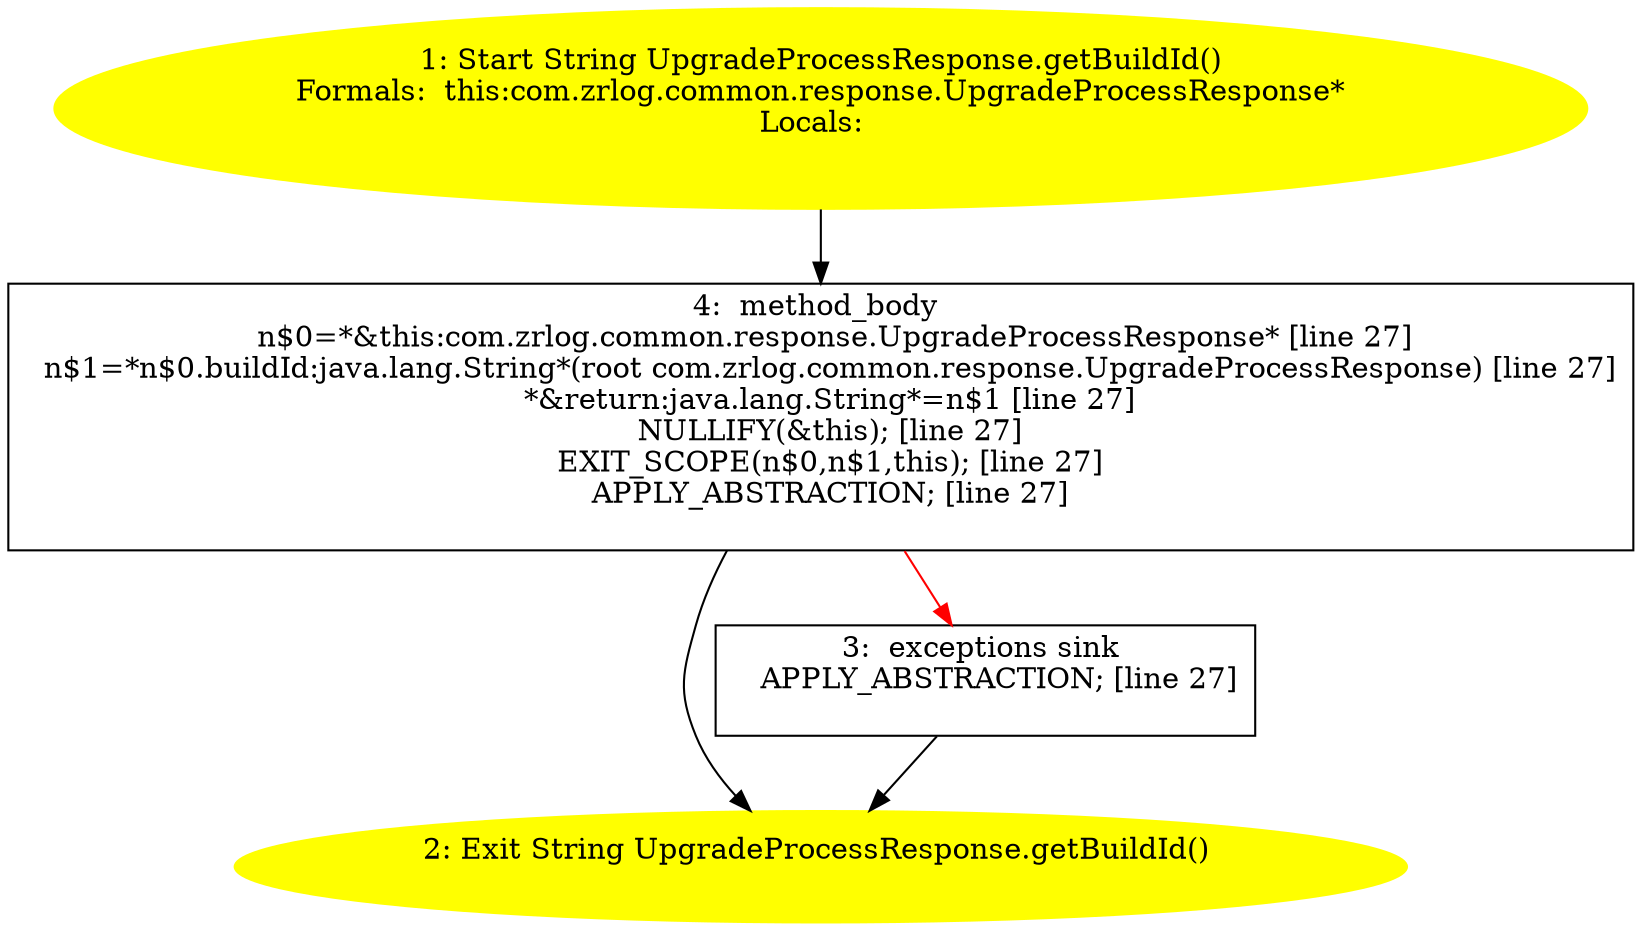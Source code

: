 /* @generated */
digraph cfg {
"com.zrlog.common.response.UpgradeProcessResponse.getBuildId():java.lang.String.c6bac1169d6e7c92990bd1c6affba635_1" [label="1: Start String UpgradeProcessResponse.getBuildId()\nFormals:  this:com.zrlog.common.response.UpgradeProcessResponse*\nLocals:  \n  " color=yellow style=filled]
	

	 "com.zrlog.common.response.UpgradeProcessResponse.getBuildId():java.lang.String.c6bac1169d6e7c92990bd1c6affba635_1" -> "com.zrlog.common.response.UpgradeProcessResponse.getBuildId():java.lang.String.c6bac1169d6e7c92990bd1c6affba635_4" ;
"com.zrlog.common.response.UpgradeProcessResponse.getBuildId():java.lang.String.c6bac1169d6e7c92990bd1c6affba635_2" [label="2: Exit String UpgradeProcessResponse.getBuildId() \n  " color=yellow style=filled]
	

"com.zrlog.common.response.UpgradeProcessResponse.getBuildId():java.lang.String.c6bac1169d6e7c92990bd1c6affba635_3" [label="3:  exceptions sink \n   APPLY_ABSTRACTION; [line 27]\n " shape="box"]
	

	 "com.zrlog.common.response.UpgradeProcessResponse.getBuildId():java.lang.String.c6bac1169d6e7c92990bd1c6affba635_3" -> "com.zrlog.common.response.UpgradeProcessResponse.getBuildId():java.lang.String.c6bac1169d6e7c92990bd1c6affba635_2" ;
"com.zrlog.common.response.UpgradeProcessResponse.getBuildId():java.lang.String.c6bac1169d6e7c92990bd1c6affba635_4" [label="4:  method_body \n   n$0=*&this:com.zrlog.common.response.UpgradeProcessResponse* [line 27]\n  n$1=*n$0.buildId:java.lang.String*(root com.zrlog.common.response.UpgradeProcessResponse) [line 27]\n  *&return:java.lang.String*=n$1 [line 27]\n  NULLIFY(&this); [line 27]\n  EXIT_SCOPE(n$0,n$1,this); [line 27]\n  APPLY_ABSTRACTION; [line 27]\n " shape="box"]
	

	 "com.zrlog.common.response.UpgradeProcessResponse.getBuildId():java.lang.String.c6bac1169d6e7c92990bd1c6affba635_4" -> "com.zrlog.common.response.UpgradeProcessResponse.getBuildId():java.lang.String.c6bac1169d6e7c92990bd1c6affba635_2" ;
	 "com.zrlog.common.response.UpgradeProcessResponse.getBuildId():java.lang.String.c6bac1169d6e7c92990bd1c6affba635_4" -> "com.zrlog.common.response.UpgradeProcessResponse.getBuildId():java.lang.String.c6bac1169d6e7c92990bd1c6affba635_3" [color="red" ];
}
